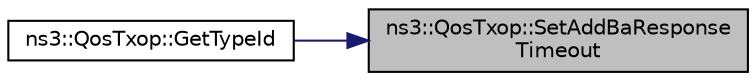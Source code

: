 digraph "ns3::QosTxop::SetAddBaResponseTimeout"
{
 // LATEX_PDF_SIZE
  edge [fontname="Helvetica",fontsize="10",labelfontname="Helvetica",labelfontsize="10"];
  node [fontname="Helvetica",fontsize="10",shape=record];
  rankdir="RL";
  Node1 [label="ns3::QosTxop::SetAddBaResponse\lTimeout",height=0.2,width=0.4,color="black", fillcolor="grey75", style="filled", fontcolor="black",tooltip="Set the timeout to wait for ADDBA response."];
  Node1 -> Node2 [dir="back",color="midnightblue",fontsize="10",style="solid",fontname="Helvetica"];
  Node2 [label="ns3::QosTxop::GetTypeId",height=0.2,width=0.4,color="black", fillcolor="white", style="filled",URL="$classns3_1_1_qos_txop.html#aeb8f05bb0863e9df5410e89fed3bcfd3",tooltip="Get the type ID."];
}
